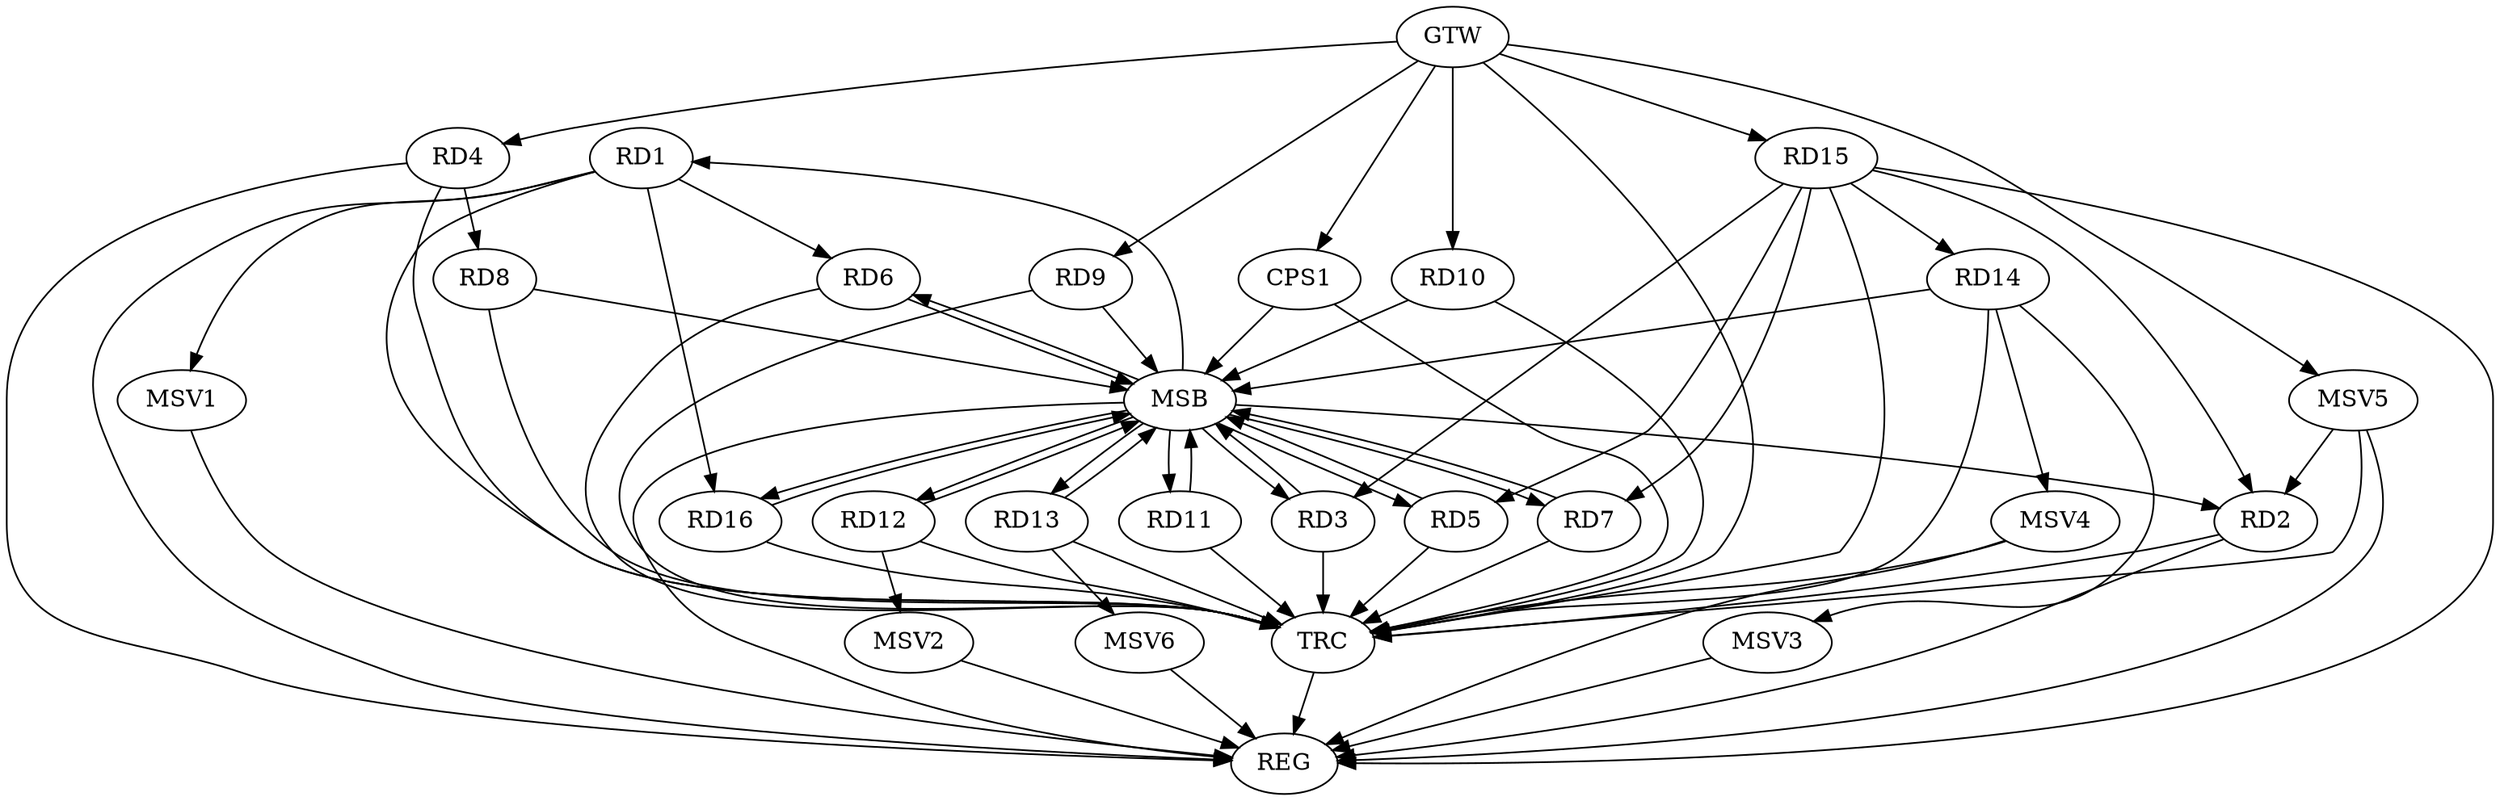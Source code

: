 strict digraph G {
  RD1 [ label="RD1" ];
  RD2 [ label="RD2" ];
  RD3 [ label="RD3" ];
  RD4 [ label="RD4" ];
  RD5 [ label="RD5" ];
  RD6 [ label="RD6" ];
  RD7 [ label="RD7" ];
  RD8 [ label="RD8" ];
  RD9 [ label="RD9" ];
  RD10 [ label="RD10" ];
  RD11 [ label="RD11" ];
  RD12 [ label="RD12" ];
  RD13 [ label="RD13" ];
  RD14 [ label="RD14" ];
  RD15 [ label="RD15" ];
  RD16 [ label="RD16" ];
  CPS1 [ label="CPS1" ];
  GTW [ label="GTW" ];
  REG [ label="REG" ];
  MSB [ label="MSB" ];
  TRC [ label="TRC" ];
  MSV1 [ label="MSV1" ];
  MSV2 [ label="MSV2" ];
  MSV3 [ label="MSV3" ];
  MSV4 [ label="MSV4" ];
  MSV5 [ label="MSV5" ];
  MSV6 [ label="MSV6" ];
  RD1 -> RD6;
  RD1 -> RD16;
  RD15 -> RD2;
  RD15 -> RD3;
  RD4 -> RD8;
  RD15 -> RD14;
  GTW -> RD4;
  GTW -> RD9;
  GTW -> RD10;
  GTW -> RD15;
  GTW -> CPS1;
  RD1 -> REG;
  RD2 -> REG;
  RD4 -> REG;
  RD3 -> MSB;
  MSB -> REG;
  RD5 -> MSB;
  RD6 -> MSB;
  MSB -> RD7;
  MSB -> RD12;
  RD7 -> MSB;
  MSB -> RD5;
  MSB -> RD11;
  RD8 -> MSB;
  MSB -> RD1;
  RD9 -> MSB;
  RD10 -> MSB;
  RD11 -> MSB;
  MSB -> RD13;
  RD12 -> MSB;
  MSB -> RD6;
  MSB -> RD16;
  RD13 -> MSB;
  RD14 -> MSB;
  MSB -> RD3;
  RD16 -> MSB;
  MSB -> RD2;
  CPS1 -> MSB;
  RD1 -> TRC;
  RD2 -> TRC;
  RD3 -> TRC;
  RD4 -> TRC;
  RD5 -> TRC;
  RD6 -> TRC;
  RD7 -> TRC;
  RD8 -> TRC;
  RD9 -> TRC;
  RD10 -> TRC;
  RD11 -> TRC;
  RD12 -> TRC;
  RD13 -> TRC;
  RD14 -> TRC;
  RD15 -> TRC;
  RD16 -> TRC;
  CPS1 -> TRC;
  GTW -> TRC;
  TRC -> REG;
  RD15 -> REG;
  RD15 -> RD7;
  RD15 -> RD5;
  RD1 -> MSV1;
  MSV1 -> REG;
  RD12 -> MSV2;
  MSV2 -> REG;
  RD14 -> MSV3;
  MSV3 -> REG;
  RD14 -> MSV4;
  MSV4 -> REG;
  MSV4 -> TRC;
  MSV5 -> RD2;
  GTW -> MSV5;
  MSV5 -> REG;
  MSV5 -> TRC;
  RD13 -> MSV6;
  MSV6 -> REG;
}
